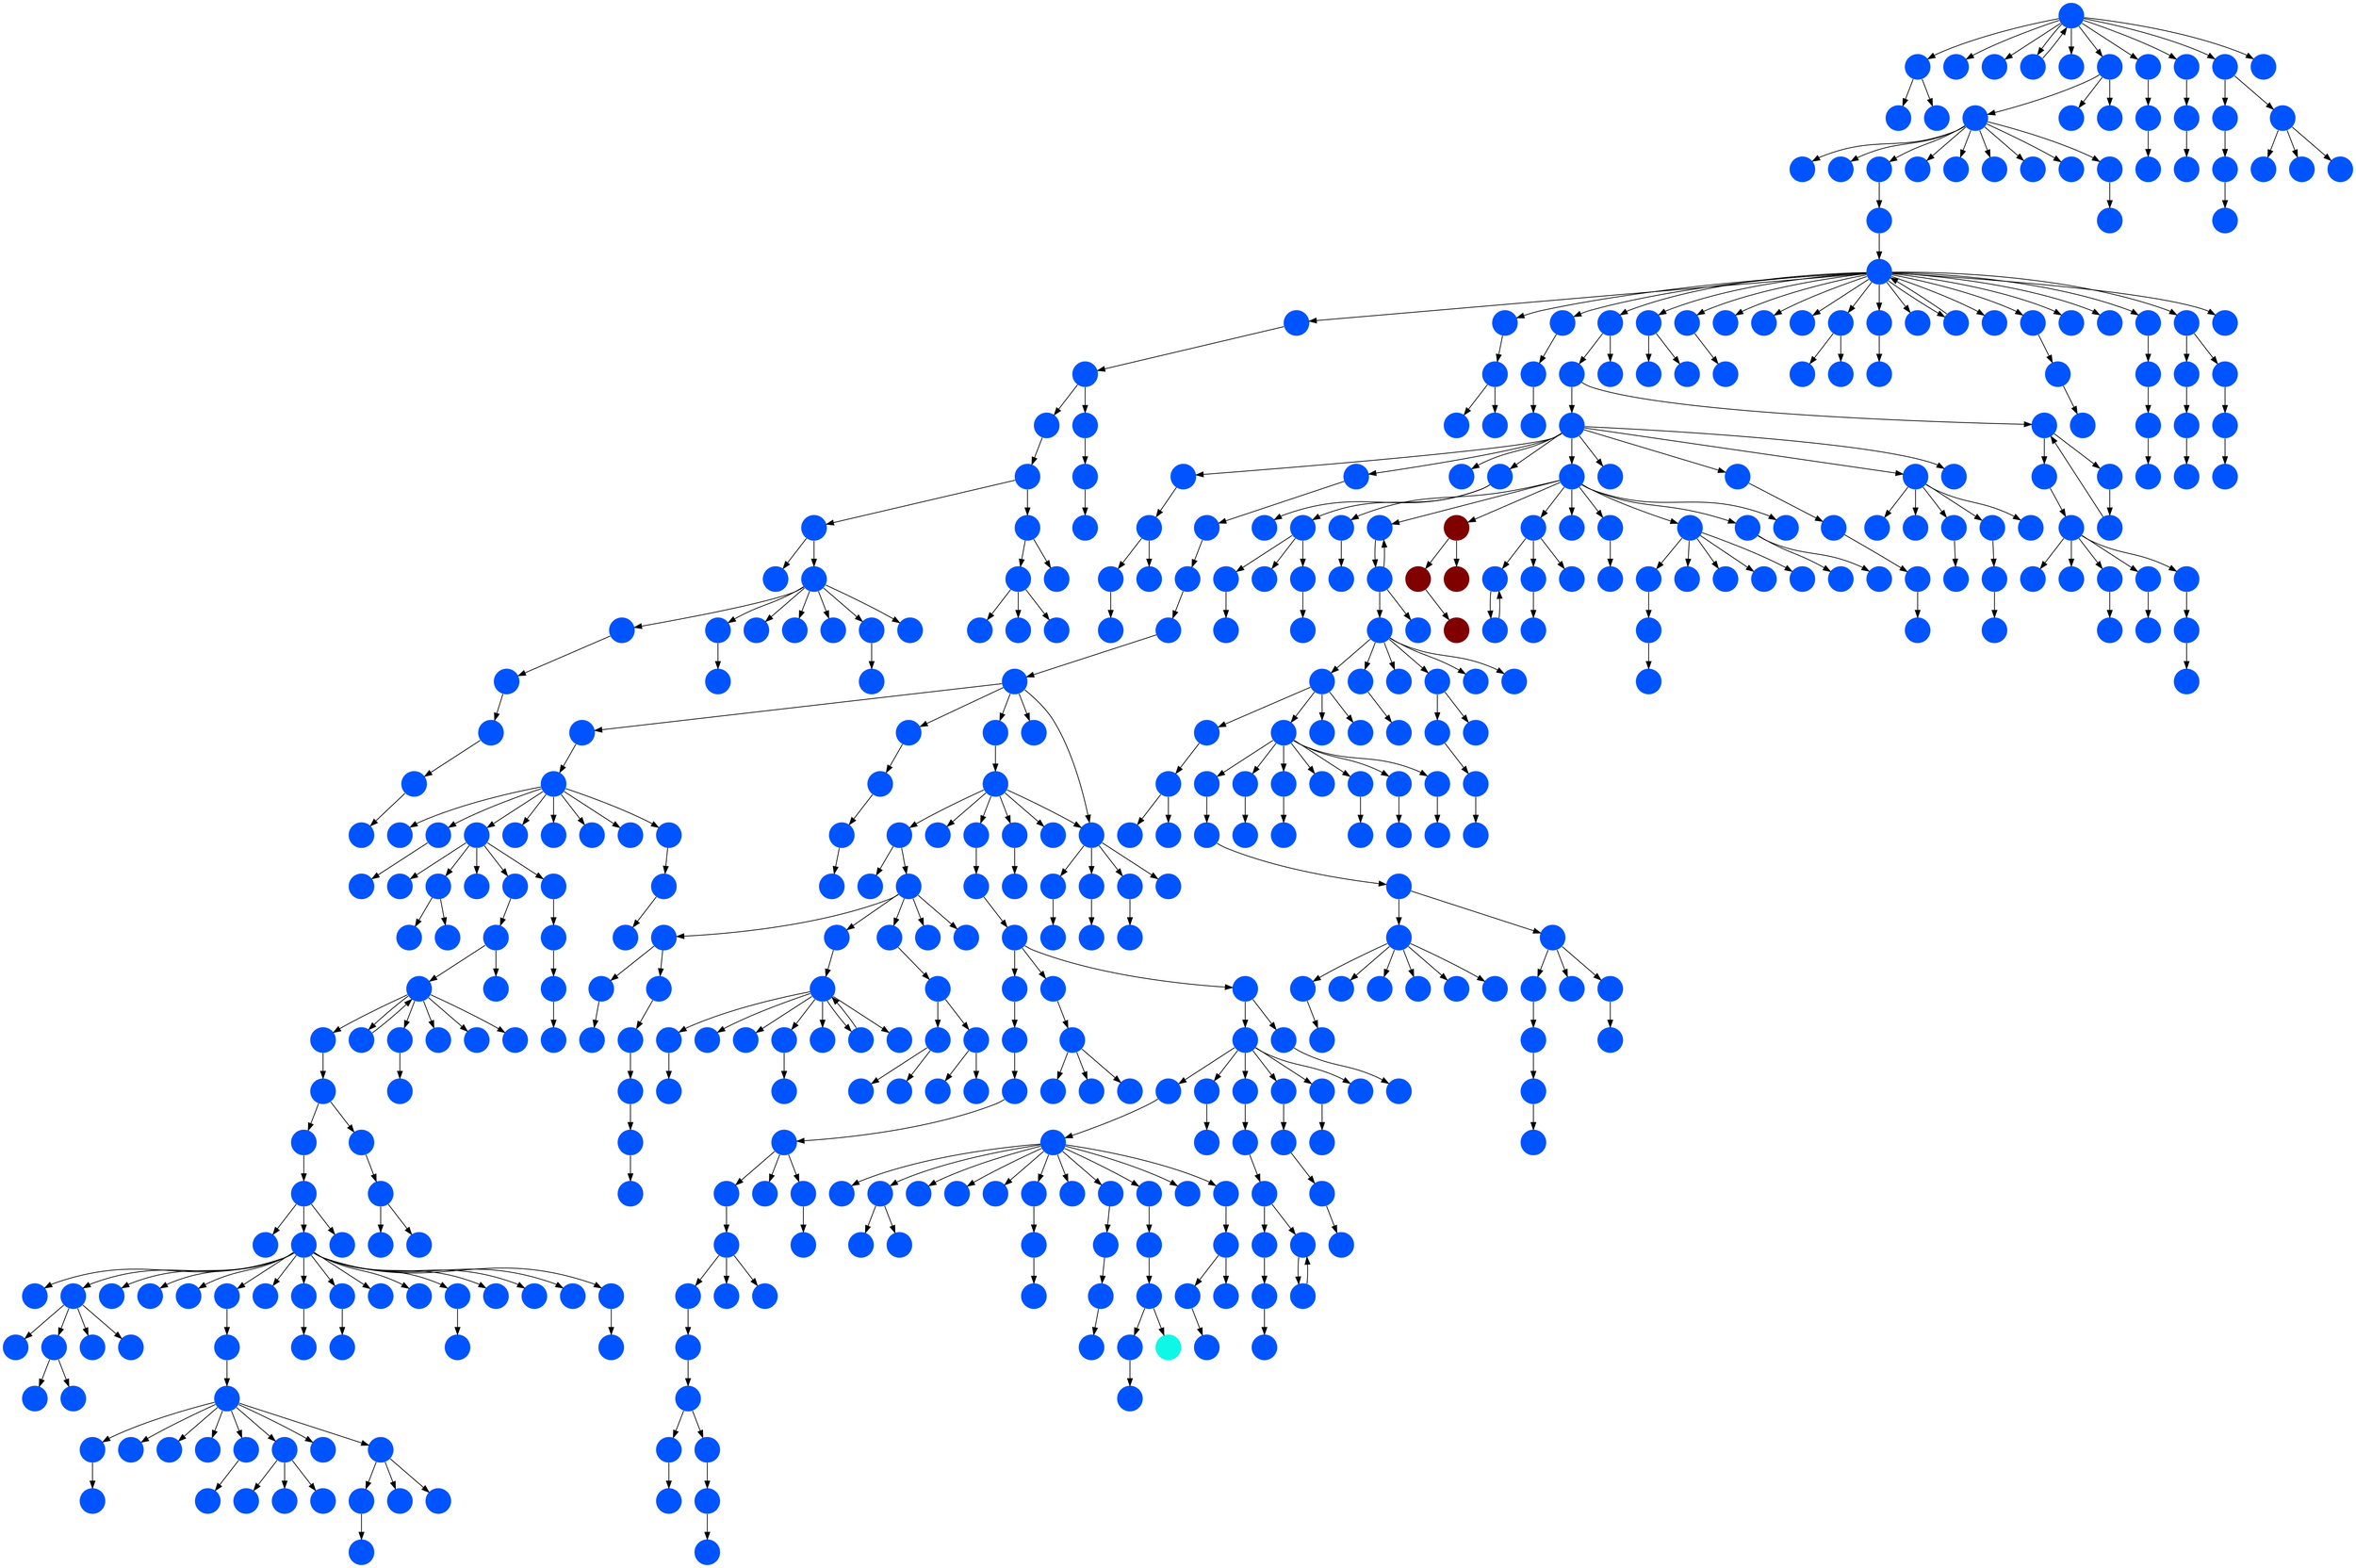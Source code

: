 digraph{
0 [tooltip = "F", penwidth = 0, style = filled, fillcolor = "#0054ff", shape = circle, label = ""]
1 [tooltip = "F", penwidth = 0, style = filled, fillcolor = "#0054ff", shape = circle, label = ""]
2 [tooltip = "F", penwidth = 0, style = filled, fillcolor = "#0054ff", shape = circle, label = ""]
3 [tooltip = "F", penwidth = 0, style = filled, fillcolor = "#0054ff", shape = circle, label = ""]
4 [tooltip = "F", penwidth = 0, style = filled, fillcolor = "#0054ff", shape = circle, label = ""]
5 [tooltip = "F", penwidth = 0, style = filled, fillcolor = "#0054ff", shape = circle, label = ""]
6 [tooltip = "F", penwidth = 0, style = filled, fillcolor = "#0054ff", shape = circle, label = ""]
7 [tooltip = "F", penwidth = 0, style = filled, fillcolor = "#0054ff", shape = circle, label = ""]
8 [tooltip = "F", penwidth = 0, style = filled, fillcolor = "#0054ff", shape = circle, label = ""]
9 [tooltip = "F", penwidth = 0, style = filled, fillcolor = "#0054ff", shape = circle, label = ""]
10 [tooltip = "F", penwidth = 0, style = filled, fillcolor = "#0054ff", shape = circle, label = ""]
11 [tooltip = "F", penwidth = 0, style = filled, fillcolor = "#0054ff", shape = circle, label = ""]
12 [tooltip = "F", penwidth = 0, style = filled, fillcolor = "#0054ff", shape = circle, label = ""]
13 [tooltip = "F", penwidth = 0, style = filled, fillcolor = "#0054ff", shape = circle, label = ""]
14 [tooltip = "F", penwidth = 0, style = filled, fillcolor = "#0054ff", shape = circle, label = ""]
15 [tooltip = "F", penwidth = 0, style = filled, fillcolor = "#0054ff", shape = circle, label = ""]
16 [tooltip = "F", penwidth = 0, style = filled, fillcolor = "#0054ff", shape = circle, label = ""]
17 [tooltip = "F", penwidth = 0, style = filled, fillcolor = "#0054ff", shape = circle, label = ""]
18 [tooltip = "F", penwidth = 0, style = filled, fillcolor = "#0054ff", shape = circle, label = ""]
19 [tooltip = "F", penwidth = 0, style = filled, fillcolor = "#0054ff", shape = circle, label = ""]
20 [tooltip = "F", penwidth = 0, style = filled, fillcolor = "#0054ff", shape = circle, label = ""]
21 [tooltip = "F", penwidth = 0, style = filled, fillcolor = "#0054ff", shape = circle, label = ""]
22 [tooltip = "F", penwidth = 0, style = filled, fillcolor = "#0054ff", shape = circle, label = ""]
23 [tooltip = "F", penwidth = 0, style = filled, fillcolor = "#0054ff", shape = circle, label = ""]
24 [tooltip = "F", penwidth = 0, style = filled, fillcolor = "#0054ff", shape = circle, label = ""]
25 [tooltip = "F", penwidth = 0, style = filled, fillcolor = "#0054ff", shape = circle, label = ""]
26 [tooltip = "F", penwidth = 0, style = filled, fillcolor = "#0054ff", shape = circle, label = ""]
27 [tooltip = "F", penwidth = 0, style = filled, fillcolor = "#0054ff", shape = circle, label = ""]
28 [tooltip = "F", penwidth = 0, style = filled, fillcolor = "#0054ff", shape = circle, label = ""]
29 [tooltip = "F", penwidth = 0, style = filled, fillcolor = "#0054ff", shape = circle, label = ""]
30 [tooltip = "F", penwidth = 0, style = filled, fillcolor = "#0054ff", shape = circle, label = ""]
31 [tooltip = "F", penwidth = 0, style = filled, fillcolor = "#0054ff", shape = circle, label = ""]
32 [tooltip = "F", penwidth = 0, style = filled, fillcolor = "#0054ff", shape = circle, label = ""]
33 [tooltip = "F", penwidth = 0, style = filled, fillcolor = "#0054ff", shape = circle, label = ""]
34 [tooltip = "F", penwidth = 0, style = filled, fillcolor = "#0054ff", shape = circle, label = ""]
35 [tooltip = "F", penwidth = 0, style = filled, fillcolor = "#0054ff", shape = circle, label = ""]
36 [tooltip = "F", penwidth = 0, style = filled, fillcolor = "#0054ff", shape = circle, label = ""]
37 [tooltip = "F", penwidth = 0, style = filled, fillcolor = "#0054ff", shape = circle, label = ""]
38 [tooltip = "F", penwidth = 0, style = filled, fillcolor = "#0054ff", shape = circle, label = ""]
39 [tooltip = "F", penwidth = 0, style = filled, fillcolor = "#0054ff", shape = circle, label = ""]
40 [tooltip = "F", penwidth = 0, style = filled, fillcolor = "#0054ff", shape = circle, label = ""]
41 [tooltip = "F", penwidth = 0, style = filled, fillcolor = "#0054ff", shape = circle, label = ""]
42 [tooltip = "F", penwidth = 0, style = filled, fillcolor = "#0054ff", shape = circle, label = ""]
43 [tooltip = "F", penwidth = 0, style = filled, fillcolor = "#0054ff", shape = circle, label = ""]
44 [tooltip = "F", penwidth = 0, style = filled, fillcolor = "#0054ff", shape = circle, label = ""]
45 [tooltip = "I", penwidth = 0, style = filled, fillcolor = "#0ff8e7", shape = circle, label = ""]
46 [tooltip = "F", penwidth = 0, style = filled, fillcolor = "#0054ff", shape = circle, label = ""]
47 [tooltip = "F", penwidth = 0, style = filled, fillcolor = "#0054ff", shape = circle, label = ""]
48 [tooltip = "F", penwidth = 0, style = filled, fillcolor = "#0054ff", shape = circle, label = ""]
49 [tooltip = "F", penwidth = 0, style = filled, fillcolor = "#0054ff", shape = circle, label = ""]
50 [tooltip = "F", penwidth = 0, style = filled, fillcolor = "#0054ff", shape = circle, label = ""]
51 [tooltip = "F", penwidth = 0, style = filled, fillcolor = "#0054ff", shape = circle, label = ""]
52 [tooltip = "F", penwidth = 0, style = filled, fillcolor = "#0054ff", shape = circle, label = ""]
53 [tooltip = "F", penwidth = 0, style = filled, fillcolor = "#0054ff", shape = circle, label = ""]
54 [tooltip = "F", penwidth = 0, style = filled, fillcolor = "#0054ff", shape = circle, label = ""]
55 [tooltip = "F", penwidth = 0, style = filled, fillcolor = "#0054ff", shape = circle, label = ""]
56 [tooltip = "F", penwidth = 0, style = filled, fillcolor = "#0054ff", shape = circle, label = ""]
57 [tooltip = "F", penwidth = 0, style = filled, fillcolor = "#0054ff", shape = circle, label = ""]
58 [tooltip = "F", penwidth = 0, style = filled, fillcolor = "#0054ff", shape = circle, label = ""]
59 [tooltip = "F", penwidth = 0, style = filled, fillcolor = "#0054ff", shape = circle, label = ""]
60 [tooltip = "F", penwidth = 0, style = filled, fillcolor = "#0054ff", shape = circle, label = ""]
61 [tooltip = "F", penwidth = 0, style = filled, fillcolor = "#0054ff", shape = circle, label = ""]
62 [tooltip = "F", penwidth = 0, style = filled, fillcolor = "#0054ff", shape = circle, label = ""]
63 [tooltip = "F", penwidth = 0, style = filled, fillcolor = "#0054ff", shape = circle, label = ""]
64 [tooltip = "F", penwidth = 0, style = filled, fillcolor = "#0054ff", shape = circle, label = ""]
65 [tooltip = "F", penwidth = 0, style = filled, fillcolor = "#0054ff", shape = circle, label = ""]
66 [tooltip = "F", penwidth = 0, style = filled, fillcolor = "#0054ff", shape = circle, label = ""]
67 [tooltip = "F", penwidth = 0, style = filled, fillcolor = "#0054ff", shape = circle, label = ""]
68 [tooltip = "F", penwidth = 0, style = filled, fillcolor = "#0054ff", shape = circle, label = ""]
69 [tooltip = "F", penwidth = 0, style = filled, fillcolor = "#0054ff", shape = circle, label = ""]
70 [tooltip = "F", penwidth = 0, style = filled, fillcolor = "#0054ff", shape = circle, label = ""]
71 [tooltip = "F", penwidth = 0, style = filled, fillcolor = "#0054ff", shape = circle, label = ""]
72 [tooltip = "F", penwidth = 0, style = filled, fillcolor = "#0054ff", shape = circle, label = ""]
73 [tooltip = "F", penwidth = 0, style = filled, fillcolor = "#0054ff", shape = circle, label = ""]
74 [tooltip = "F", penwidth = 0, style = filled, fillcolor = "#0054ff", shape = circle, label = ""]
75 [tooltip = "F", penwidth = 0, style = filled, fillcolor = "#0054ff", shape = circle, label = ""]
76 [tooltip = "F", penwidth = 0, style = filled, fillcolor = "#0054ff", shape = circle, label = ""]
77 [tooltip = "F", penwidth = 0, style = filled, fillcolor = "#0054ff", shape = circle, label = ""]
78 [tooltip = "F", penwidth = 0, style = filled, fillcolor = "#0054ff", shape = circle, label = ""]
79 [tooltip = "F", penwidth = 0, style = filled, fillcolor = "#0054ff", shape = circle, label = ""]
80 [tooltip = "F", penwidth = 0, style = filled, fillcolor = "#0054ff", shape = circle, label = ""]
81 [tooltip = "F", penwidth = 0, style = filled, fillcolor = "#0054ff", shape = circle, label = ""]
82 [tooltip = "F", penwidth = 0, style = filled, fillcolor = "#0054ff", shape = circle, label = ""]
83 [tooltip = "F", penwidth = 0, style = filled, fillcolor = "#0054ff", shape = circle, label = ""]
84 [tooltip = "F", penwidth = 0, style = filled, fillcolor = "#0054ff", shape = circle, label = ""]
85 [tooltip = "F", penwidth = 0, style = filled, fillcolor = "#0054ff", shape = circle, label = ""]
86 [tooltip = "F", penwidth = 0, style = filled, fillcolor = "#0054ff", shape = circle, label = ""]
87 [tooltip = "F", penwidth = 0, style = filled, fillcolor = "#0054ff", shape = circle, label = ""]
88 [tooltip = "F", penwidth = 0, style = filled, fillcolor = "#0054ff", shape = circle, label = ""]
89 [tooltip = "F", penwidth = 0, style = filled, fillcolor = "#0054ff", shape = circle, label = ""]
90 [tooltip = "F", penwidth = 0, style = filled, fillcolor = "#0054ff", shape = circle, label = ""]
91 [tooltip = "F", penwidth = 0, style = filled, fillcolor = "#0054ff", shape = circle, label = ""]
92 [tooltip = "F", penwidth = 0, style = filled, fillcolor = "#0054ff", shape = circle, label = ""]
93 [tooltip = "F", penwidth = 0, style = filled, fillcolor = "#0054ff", shape = circle, label = ""]
94 [tooltip = "F", penwidth = 0, style = filled, fillcolor = "#0054ff", shape = circle, label = ""]
95 [tooltip = "F", penwidth = 0, style = filled, fillcolor = "#0054ff", shape = circle, label = ""]
96 [tooltip = "F", penwidth = 0, style = filled, fillcolor = "#0054ff", shape = circle, label = ""]
97 [tooltip = "F", penwidth = 0, style = filled, fillcolor = "#0054ff", shape = circle, label = ""]
98 [tooltip = "F", penwidth = 0, style = filled, fillcolor = "#0054ff", shape = circle, label = ""]
99 [tooltip = "F", penwidth = 0, style = filled, fillcolor = "#0054ff", shape = circle, label = ""]
100 [tooltip = "F", penwidth = 0, style = filled, fillcolor = "#0054ff", shape = circle, label = ""]
101 [tooltip = "F", penwidth = 0, style = filled, fillcolor = "#0054ff", shape = circle, label = ""]
102 [tooltip = "F", penwidth = 0, style = filled, fillcolor = "#0054ff", shape = circle, label = ""]
103 [tooltip = "F", penwidth = 0, style = filled, fillcolor = "#0054ff", shape = circle, label = ""]
104 [tooltip = "F", penwidth = 0, style = filled, fillcolor = "#0054ff", shape = circle, label = ""]
105 [tooltip = "F", penwidth = 0, style = filled, fillcolor = "#0054ff", shape = circle, label = ""]
106 [tooltip = "F", penwidth = 0, style = filled, fillcolor = "#0054ff", shape = circle, label = ""]
107 [tooltip = "F", penwidth = 0, style = filled, fillcolor = "#0054ff", shape = circle, label = ""]
108 [tooltip = "F", penwidth = 0, style = filled, fillcolor = "#0054ff", shape = circle, label = ""]
109 [tooltip = "F", penwidth = 0, style = filled, fillcolor = "#0054ff", shape = circle, label = ""]
110 [tooltip = "F", penwidth = 0, style = filled, fillcolor = "#0054ff", shape = circle, label = ""]
111 [tooltip = "F", penwidth = 0, style = filled, fillcolor = "#0054ff", shape = circle, label = ""]
112 [tooltip = "F", penwidth = 0, style = filled, fillcolor = "#0054ff", shape = circle, label = ""]
113 [tooltip = "F", penwidth = 0, style = filled, fillcolor = "#0054ff", shape = circle, label = ""]
114 [tooltip = "F", penwidth = 0, style = filled, fillcolor = "#0054ff", shape = circle, label = ""]
115 [tooltip = "F", penwidth = 0, style = filled, fillcolor = "#0054ff", shape = circle, label = ""]
116 [tooltip = "F", penwidth = 0, style = filled, fillcolor = "#0054ff", shape = circle, label = ""]
117 [tooltip = "F", penwidth = 0, style = filled, fillcolor = "#0054ff", shape = circle, label = ""]
118 [tooltip = "F", penwidth = 0, style = filled, fillcolor = "#0054ff", shape = circle, label = ""]
119 [tooltip = "F", penwidth = 0, style = filled, fillcolor = "#0054ff", shape = circle, label = ""]
120 [tooltip = "F", penwidth = 0, style = filled, fillcolor = "#0054ff", shape = circle, label = ""]
121 [tooltip = "F", penwidth = 0, style = filled, fillcolor = "#0054ff", shape = circle, label = ""]
122 [tooltip = "F", penwidth = 0, style = filled, fillcolor = "#0054ff", shape = circle, label = ""]
123 [tooltip = "F", penwidth = 0, style = filled, fillcolor = "#0054ff", shape = circle, label = ""]
124 [tooltip = "F", penwidth = 0, style = filled, fillcolor = "#0054ff", shape = circle, label = ""]
125 [tooltip = "F", penwidth = 0, style = filled, fillcolor = "#0054ff", shape = circle, label = ""]
126 [tooltip = "F", penwidth = 0, style = filled, fillcolor = "#0054ff", shape = circle, label = ""]
127 [tooltip = "F", penwidth = 0, style = filled, fillcolor = "#0054ff", shape = circle, label = ""]
128 [tooltip = "F", penwidth = 0, style = filled, fillcolor = "#0054ff", shape = circle, label = ""]
129 [tooltip = "F", penwidth = 0, style = filled, fillcolor = "#0054ff", shape = circle, label = ""]
130 [tooltip = "F", penwidth = 0, style = filled, fillcolor = "#0054ff", shape = circle, label = ""]
131 [tooltip = "F", penwidth = 0, style = filled, fillcolor = "#0054ff", shape = circle, label = ""]
132 [tooltip = "F", penwidth = 0, style = filled, fillcolor = "#0054ff", shape = circle, label = ""]
133 [tooltip = "F", penwidth = 0, style = filled, fillcolor = "#0054ff", shape = circle, label = ""]
134 [tooltip = "F", penwidth = 0, style = filled, fillcolor = "#0054ff", shape = circle, label = ""]
135 [tooltip = "F", penwidth = 0, style = filled, fillcolor = "#0054ff", shape = circle, label = ""]
136 [tooltip = "F", penwidth = 0, style = filled, fillcolor = "#0054ff", shape = circle, label = ""]
137 [tooltip = "F", penwidth = 0, style = filled, fillcolor = "#0054ff", shape = circle, label = ""]
138 [tooltip = "F", penwidth = 0, style = filled, fillcolor = "#0054ff", shape = circle, label = ""]
139 [tooltip = "F", penwidth = 0, style = filled, fillcolor = "#0054ff", shape = circle, label = ""]
140 [tooltip = "F", penwidth = 0, style = filled, fillcolor = "#0054ff", shape = circle, label = ""]
141 [tooltip = "F", penwidth = 0, style = filled, fillcolor = "#0054ff", shape = circle, label = ""]
142 [tooltip = "F", penwidth = 0, style = filled, fillcolor = "#0054ff", shape = circle, label = ""]
143 [tooltip = "F", penwidth = 0, style = filled, fillcolor = "#0054ff", shape = circle, label = ""]
144 [tooltip = "F", penwidth = 0, style = filled, fillcolor = "#0054ff", shape = circle, label = ""]
145 [tooltip = "F", penwidth = 0, style = filled, fillcolor = "#0054ff", shape = circle, label = ""]
146 [tooltip = "F", penwidth = 0, style = filled, fillcolor = "#0054ff", shape = circle, label = ""]
147 [tooltip = "F", penwidth = 0, style = filled, fillcolor = "#0054ff", shape = circle, label = ""]
148 [tooltip = "F", penwidth = 0, style = filled, fillcolor = "#0054ff", shape = circle, label = ""]
149 [tooltip = "F", penwidth = 0, style = filled, fillcolor = "#0054ff", shape = circle, label = ""]
150 [tooltip = "F", penwidth = 0, style = filled, fillcolor = "#0054ff", shape = circle, label = ""]
151 [tooltip = "F", penwidth = 0, style = filled, fillcolor = "#0054ff", shape = circle, label = ""]
152 [tooltip = "F", penwidth = 0, style = filled, fillcolor = "#0054ff", shape = circle, label = ""]
153 [tooltip = "F", penwidth = 0, style = filled, fillcolor = "#0054ff", shape = circle, label = ""]
154 [tooltip = "F", penwidth = 0, style = filled, fillcolor = "#0054ff", shape = circle, label = ""]
155 [tooltip = "F", penwidth = 0, style = filled, fillcolor = "#0054ff", shape = circle, label = ""]
156 [tooltip = "F", penwidth = 0, style = filled, fillcolor = "#0054ff", shape = circle, label = ""]
157 [tooltip = "F", penwidth = 0, style = filled, fillcolor = "#0054ff", shape = circle, label = ""]
158 [tooltip = "F", penwidth = 0, style = filled, fillcolor = "#0054ff", shape = circle, label = ""]
159 [tooltip = "F", penwidth = 0, style = filled, fillcolor = "#0054ff", shape = circle, label = ""]
160 [tooltip = "F", penwidth = 0, style = filled, fillcolor = "#0054ff", shape = circle, label = ""]
161 [tooltip = "F", penwidth = 0, style = filled, fillcolor = "#0054ff", shape = circle, label = ""]
162 [tooltip = "F", penwidth = 0, style = filled, fillcolor = "#0054ff", shape = circle, label = ""]
163 [tooltip = "F", penwidth = 0, style = filled, fillcolor = "#0054ff", shape = circle, label = ""]
164 [tooltip = "F", penwidth = 0, style = filled, fillcolor = "#0054ff", shape = circle, label = ""]
165 [tooltip = "F", penwidth = 0, style = filled, fillcolor = "#0054ff", shape = circle, label = ""]
166 [tooltip = "F", penwidth = 0, style = filled, fillcolor = "#0054ff", shape = circle, label = ""]
167 [tooltip = "F", penwidth = 0, style = filled, fillcolor = "#0054ff", shape = circle, label = ""]
168 [tooltip = "F", penwidth = 0, style = filled, fillcolor = "#0054ff", shape = circle, label = ""]
169 [tooltip = "F", penwidth = 0, style = filled, fillcolor = "#0054ff", shape = circle, label = ""]
170 [tooltip = "F", penwidth = 0, style = filled, fillcolor = "#0054ff", shape = circle, label = ""]
171 [tooltip = "F", penwidth = 0, style = filled, fillcolor = "#0054ff", shape = circle, label = ""]
172 [tooltip = "F", penwidth = 0, style = filled, fillcolor = "#0054ff", shape = circle, label = ""]
173 [tooltip = "F", penwidth = 0, style = filled, fillcolor = "#0054ff", shape = circle, label = ""]
174 [tooltip = "F", penwidth = 0, style = filled, fillcolor = "#0054ff", shape = circle, label = ""]
175 [tooltip = "F", penwidth = 0, style = filled, fillcolor = "#0054ff", shape = circle, label = ""]
176 [tooltip = "F", penwidth = 0, style = filled, fillcolor = "#0054ff", shape = circle, label = ""]
177 [tooltip = "F", penwidth = 0, style = filled, fillcolor = "#0054ff", shape = circle, label = ""]
178 [tooltip = "F", penwidth = 0, style = filled, fillcolor = "#0054ff", shape = circle, label = ""]
179 [tooltip = "F", penwidth = 0, style = filled, fillcolor = "#0054ff", shape = circle, label = ""]
180 [tooltip = "F", penwidth = 0, style = filled, fillcolor = "#0054ff", shape = circle, label = ""]
181 [tooltip = "F", penwidth = 0, style = filled, fillcolor = "#0054ff", shape = circle, label = ""]
182 [tooltip = "F", penwidth = 0, style = filled, fillcolor = "#0054ff", shape = circle, label = ""]
183 [tooltip = "F", penwidth = 0, style = filled, fillcolor = "#0054ff", shape = circle, label = ""]
184 [tooltip = "F", penwidth = 0, style = filled, fillcolor = "#0054ff", shape = circle, label = ""]
185 [tooltip = "F", penwidth = 0, style = filled, fillcolor = "#0054ff", shape = circle, label = ""]
186 [tooltip = "F", penwidth = 0, style = filled, fillcolor = "#0054ff", shape = circle, label = ""]
187 [tooltip = "F", penwidth = 0, style = filled, fillcolor = "#0054ff", shape = circle, label = ""]
188 [tooltip = "F", penwidth = 0, style = filled, fillcolor = "#0054ff", shape = circle, label = ""]
189 [tooltip = "F", penwidth = 0, style = filled, fillcolor = "#0054ff", shape = circle, label = ""]
190 [tooltip = "F", penwidth = 0, style = filled, fillcolor = "#0054ff", shape = circle, label = ""]
191 [tooltip = "F", penwidth = 0, style = filled, fillcolor = "#0054ff", shape = circle, label = ""]
192 [tooltip = "F", penwidth = 0, style = filled, fillcolor = "#0054ff", shape = circle, label = ""]
193 [tooltip = "F", penwidth = 0, style = filled, fillcolor = "#0054ff", shape = circle, label = ""]
194 [tooltip = "F", penwidth = 0, style = filled, fillcolor = "#0054ff", shape = circle, label = ""]
195 [tooltip = "F", penwidth = 0, style = filled, fillcolor = "#0054ff", shape = circle, label = ""]
196 [tooltip = "F", penwidth = 0, style = filled, fillcolor = "#0054ff", shape = circle, label = ""]
197 [tooltip = "F", penwidth = 0, style = filled, fillcolor = "#0054ff", shape = circle, label = ""]
198 [tooltip = "F", penwidth = 0, style = filled, fillcolor = "#0054ff", shape = circle, label = ""]
199 [tooltip = "F", penwidth = 0, style = filled, fillcolor = "#0054ff", shape = circle, label = ""]
200 [tooltip = "F", penwidth = 0, style = filled, fillcolor = "#0054ff", shape = circle, label = ""]
201 [tooltip = "F", penwidth = 0, style = filled, fillcolor = "#0054ff", shape = circle, label = ""]
202 [tooltip = "F", penwidth = 0, style = filled, fillcolor = "#0054ff", shape = circle, label = ""]
203 [tooltip = "F", penwidth = 0, style = filled, fillcolor = "#0054ff", shape = circle, label = ""]
204 [tooltip = "F", penwidth = 0, style = filled, fillcolor = "#0054ff", shape = circle, label = ""]
205 [tooltip = "F", penwidth = 0, style = filled, fillcolor = "#0054ff", shape = circle, label = ""]
206 [tooltip = "F", penwidth = 0, style = filled, fillcolor = "#0054ff", shape = circle, label = ""]
207 [tooltip = "F", penwidth = 0, style = filled, fillcolor = "#0054ff", shape = circle, label = ""]
208 [tooltip = "F", penwidth = 0, style = filled, fillcolor = "#0054ff", shape = circle, label = ""]
209 [tooltip = "F", penwidth = 0, style = filled, fillcolor = "#0054ff", shape = circle, label = ""]
210 [tooltip = "F", penwidth = 0, style = filled, fillcolor = "#0054ff", shape = circle, label = ""]
211 [tooltip = "F", penwidth = 0, style = filled, fillcolor = "#0054ff", shape = circle, label = ""]
212 [tooltip = "F", penwidth = 0, style = filled, fillcolor = "#0054ff", shape = circle, label = ""]
213 [tooltip = "F", penwidth = 0, style = filled, fillcolor = "#0054ff", shape = circle, label = ""]
214 [tooltip = "F", penwidth = 0, style = filled, fillcolor = "#0054ff", shape = circle, label = ""]
215 [tooltip = "F", penwidth = 0, style = filled, fillcolor = "#0054ff", shape = circle, label = ""]
216 [tooltip = "F", penwidth = 0, style = filled, fillcolor = "#0054ff", shape = circle, label = ""]
217 [tooltip = "F", penwidth = 0, style = filled, fillcolor = "#0054ff", shape = circle, label = ""]
218 [tooltip = "Y", penwidth = 0, style = filled, fillcolor = "#800000", shape = circle, label = ""]
219 [tooltip = "Y", penwidth = 0, style = filled, fillcolor = "#800000", shape = circle, label = ""]
220 [tooltip = "Y", penwidth = 0, style = filled, fillcolor = "#800000", shape = circle, label = ""]
221 [tooltip = "Y", penwidth = 0, style = filled, fillcolor = "#800000", shape = circle, label = ""]
222 [tooltip = "F", penwidth = 0, style = filled, fillcolor = "#0054ff", shape = circle, label = ""]
223 [tooltip = "F", penwidth = 0, style = filled, fillcolor = "#0054ff", shape = circle, label = ""]
224 [tooltip = "F", penwidth = 0, style = filled, fillcolor = "#0054ff", shape = circle, label = ""]
225 [tooltip = "F", penwidth = 0, style = filled, fillcolor = "#0054ff", shape = circle, label = ""]
226 [tooltip = "F", penwidth = 0, style = filled, fillcolor = "#0054ff", shape = circle, label = ""]
227 [tooltip = "F", penwidth = 0, style = filled, fillcolor = "#0054ff", shape = circle, label = ""]
228 [tooltip = "F", penwidth = 0, style = filled, fillcolor = "#0054ff", shape = circle, label = ""]
229 [tooltip = "F", penwidth = 0, style = filled, fillcolor = "#0054ff", shape = circle, label = ""]
230 [tooltip = "F", penwidth = 0, style = filled, fillcolor = "#0054ff", shape = circle, label = ""]
231 [tooltip = "F", penwidth = 0, style = filled, fillcolor = "#0054ff", shape = circle, label = ""]
232 [tooltip = "F", penwidth = 0, style = filled, fillcolor = "#0054ff", shape = circle, label = ""]
233 [tooltip = "F", penwidth = 0, style = filled, fillcolor = "#0054ff", shape = circle, label = ""]
234 [tooltip = "F", penwidth = 0, style = filled, fillcolor = "#0054ff", shape = circle, label = ""]
235 [tooltip = "F", penwidth = 0, style = filled, fillcolor = "#0054ff", shape = circle, label = ""]
236 [tooltip = "F", penwidth = 0, style = filled, fillcolor = "#0054ff", shape = circle, label = ""]
237 [tooltip = "F", penwidth = 0, style = filled, fillcolor = "#0054ff", shape = circle, label = ""]
238 [tooltip = "F", penwidth = 0, style = filled, fillcolor = "#0054ff", shape = circle, label = ""]
239 [tooltip = "F", penwidth = 0, style = filled, fillcolor = "#0054ff", shape = circle, label = ""]
240 [tooltip = "F", penwidth = 0, style = filled, fillcolor = "#0054ff", shape = circle, label = ""]
241 [tooltip = "F", penwidth = 0, style = filled, fillcolor = "#0054ff", shape = circle, label = ""]
242 [tooltip = "F", penwidth = 0, style = filled, fillcolor = "#0054ff", shape = circle, label = ""]
243 [tooltip = "F", penwidth = 0, style = filled, fillcolor = "#0054ff", shape = circle, label = ""]
244 [tooltip = "F", penwidth = 0, style = filled, fillcolor = "#0054ff", shape = circle, label = ""]
245 [tooltip = "F", penwidth = 0, style = filled, fillcolor = "#0054ff", shape = circle, label = ""]
246 [tooltip = "F", penwidth = 0, style = filled, fillcolor = "#0054ff", shape = circle, label = ""]
247 [tooltip = "F", penwidth = 0, style = filled, fillcolor = "#0054ff", shape = circle, label = ""]
248 [tooltip = "F", penwidth = 0, style = filled, fillcolor = "#0054ff", shape = circle, label = ""]
249 [tooltip = "F", penwidth = 0, style = filled, fillcolor = "#0054ff", shape = circle, label = ""]
250 [tooltip = "F", penwidth = 0, style = filled, fillcolor = "#0054ff", shape = circle, label = ""]
251 [tooltip = "F", penwidth = 0, style = filled, fillcolor = "#0054ff", shape = circle, label = ""]
252 [tooltip = "F", penwidth = 0, style = filled, fillcolor = "#0054ff", shape = circle, label = ""]
253 [tooltip = "F", penwidth = 0, style = filled, fillcolor = "#0054ff", shape = circle, label = ""]
254 [tooltip = "F", penwidth = 0, style = filled, fillcolor = "#0054ff", shape = circle, label = ""]
255 [tooltip = "F", penwidth = 0, style = filled, fillcolor = "#0054ff", shape = circle, label = ""]
256 [tooltip = "F", penwidth = 0, style = filled, fillcolor = "#0054ff", shape = circle, label = ""]
257 [tooltip = "F", penwidth = 0, style = filled, fillcolor = "#0054ff", shape = circle, label = ""]
258 [tooltip = "F", penwidth = 0, style = filled, fillcolor = "#0054ff", shape = circle, label = ""]
259 [tooltip = "F", penwidth = 0, style = filled, fillcolor = "#0054ff", shape = circle, label = ""]
260 [tooltip = "F", penwidth = 0, style = filled, fillcolor = "#0054ff", shape = circle, label = ""]
261 [tooltip = "F", penwidth = 0, style = filled, fillcolor = "#0054ff", shape = circle, label = ""]
262 [tooltip = "F", penwidth = 0, style = filled, fillcolor = "#0054ff", shape = circle, label = ""]
263 [tooltip = "F", penwidth = 0, style = filled, fillcolor = "#0054ff", shape = circle, label = ""]
264 [tooltip = "F", penwidth = 0, style = filled, fillcolor = "#0054ff", shape = circle, label = ""]
265 [tooltip = "F", penwidth = 0, style = filled, fillcolor = "#0054ff", shape = circle, label = ""]
266 [tooltip = "F", penwidth = 0, style = filled, fillcolor = "#0054ff", shape = circle, label = ""]
267 [tooltip = "F", penwidth = 0, style = filled, fillcolor = "#0054ff", shape = circle, label = ""]
268 [tooltip = "F", penwidth = 0, style = filled, fillcolor = "#0054ff", shape = circle, label = ""]
269 [tooltip = "F", penwidth = 0, style = filled, fillcolor = "#0054ff", shape = circle, label = ""]
270 [tooltip = "F", penwidth = 0, style = filled, fillcolor = "#0054ff", shape = circle, label = ""]
271 [tooltip = "F", penwidth = 0, style = filled, fillcolor = "#0054ff", shape = circle, label = ""]
272 [tooltip = "F", penwidth = 0, style = filled, fillcolor = "#0054ff", shape = circle, label = ""]
273 [tooltip = "F", penwidth = 0, style = filled, fillcolor = "#0054ff", shape = circle, label = ""]
274 [tooltip = "F", penwidth = 0, style = filled, fillcolor = "#0054ff", shape = circle, label = ""]
275 [tooltip = "F", penwidth = 0, style = filled, fillcolor = "#0054ff", shape = circle, label = ""]
276 [tooltip = "F", penwidth = 0, style = filled, fillcolor = "#0054ff", shape = circle, label = ""]
277 [tooltip = "F", penwidth = 0, style = filled, fillcolor = "#0054ff", shape = circle, label = ""]
278 [tooltip = "F", penwidth = 0, style = filled, fillcolor = "#0054ff", shape = circle, label = ""]
279 [tooltip = "F", penwidth = 0, style = filled, fillcolor = "#0054ff", shape = circle, label = ""]
280 [tooltip = "F", penwidth = 0, style = filled, fillcolor = "#0054ff", shape = circle, label = ""]
281 [tooltip = "F", penwidth = 0, style = filled, fillcolor = "#0054ff", shape = circle, label = ""]
282 [tooltip = "F", penwidth = 0, style = filled, fillcolor = "#0054ff", shape = circle, label = ""]
283 [tooltip = "F", penwidth = 0, style = filled, fillcolor = "#0054ff", shape = circle, label = ""]
284 [tooltip = "F", penwidth = 0, style = filled, fillcolor = "#0054ff", shape = circle, label = ""]
285 [tooltip = "F", penwidth = 0, style = filled, fillcolor = "#0054ff", shape = circle, label = ""]
286 [tooltip = "F", penwidth = 0, style = filled, fillcolor = "#0054ff", shape = circle, label = ""]
287 [tooltip = "F", penwidth = 0, style = filled, fillcolor = "#0054ff", shape = circle, label = ""]
288 [tooltip = "F", penwidth = 0, style = filled, fillcolor = "#0054ff", shape = circle, label = ""]
289 [tooltip = "F", penwidth = 0, style = filled, fillcolor = "#0054ff", shape = circle, label = ""]
290 [tooltip = "F", penwidth = 0, style = filled, fillcolor = "#0054ff", shape = circle, label = ""]
291 [tooltip = "F", penwidth = 0, style = filled, fillcolor = "#0054ff", shape = circle, label = ""]
292 [tooltip = "F", penwidth = 0, style = filled, fillcolor = "#0054ff", shape = circle, label = ""]
293 [tooltip = "F", penwidth = 0, style = filled, fillcolor = "#0054ff", shape = circle, label = ""]
294 [tooltip = "F", penwidth = 0, style = filled, fillcolor = "#0054ff", shape = circle, label = ""]
295 [tooltip = "F", penwidth = 0, style = filled, fillcolor = "#0054ff", shape = circle, label = ""]
296 [tooltip = "F", penwidth = 0, style = filled, fillcolor = "#0054ff", shape = circle, label = ""]
297 [tooltip = "F", penwidth = 0, style = filled, fillcolor = "#0054ff", shape = circle, label = ""]
298 [tooltip = "F", penwidth = 0, style = filled, fillcolor = "#0054ff", shape = circle, label = ""]
299 [tooltip = "F", penwidth = 0, style = filled, fillcolor = "#0054ff", shape = circle, label = ""]
300 [tooltip = "F", penwidth = 0, style = filled, fillcolor = "#0054ff", shape = circle, label = ""]
301 [tooltip = "F", penwidth = 0, style = filled, fillcolor = "#0054ff", shape = circle, label = ""]
302 [tooltip = "F", penwidth = 0, style = filled, fillcolor = "#0054ff", shape = circle, label = ""]
303 [tooltip = "F", penwidth = 0, style = filled, fillcolor = "#0054ff", shape = circle, label = ""]
304 [tooltip = "F", penwidth = 0, style = filled, fillcolor = "#0054ff", shape = circle, label = ""]
305 [tooltip = "F", penwidth = 0, style = filled, fillcolor = "#0054ff", shape = circle, label = ""]
306 [tooltip = "F", penwidth = 0, style = filled, fillcolor = "#0054ff", shape = circle, label = ""]
307 [tooltip = "F", penwidth = 0, style = filled, fillcolor = "#0054ff", shape = circle, label = ""]
308 [tooltip = "F", penwidth = 0, style = filled, fillcolor = "#0054ff", shape = circle, label = ""]
309 [tooltip = "F", penwidth = 0, style = filled, fillcolor = "#0054ff", shape = circle, label = ""]
310 [tooltip = "F", penwidth = 0, style = filled, fillcolor = "#0054ff", shape = circle, label = ""]
311 [tooltip = "F", penwidth = 0, style = filled, fillcolor = "#0054ff", shape = circle, label = ""]
312 [tooltip = "F", penwidth = 0, style = filled, fillcolor = "#0054ff", shape = circle, label = ""]
313 [tooltip = "F", penwidth = 0, style = filled, fillcolor = "#0054ff", shape = circle, label = ""]
314 [tooltip = "F", penwidth = 0, style = filled, fillcolor = "#0054ff", shape = circle, label = ""]
315 [tooltip = "F", penwidth = 0, style = filled, fillcolor = "#0054ff", shape = circle, label = ""]
316 [tooltip = "F", penwidth = 0, style = filled, fillcolor = "#0054ff", shape = circle, label = ""]
317 [tooltip = "F", penwidth = 0, style = filled, fillcolor = "#0054ff", shape = circle, label = ""]
318 [tooltip = "F", penwidth = 0, style = filled, fillcolor = "#0054ff", shape = circle, label = ""]
319 [tooltip = "F", penwidth = 0, style = filled, fillcolor = "#0054ff", shape = circle, label = ""]
320 [tooltip = "F", penwidth = 0, style = filled, fillcolor = "#0054ff", shape = circle, label = ""]
321 [tooltip = "F", penwidth = 0, style = filled, fillcolor = "#0054ff", shape = circle, label = ""]
322 [tooltip = "F", penwidth = 0, style = filled, fillcolor = "#0054ff", shape = circle, label = ""]
323 [tooltip = "F", penwidth = 0, style = filled, fillcolor = "#0054ff", shape = circle, label = ""]
324 [tooltip = "F", penwidth = 0, style = filled, fillcolor = "#0054ff", shape = circle, label = ""]
325 [tooltip = "F", penwidth = 0, style = filled, fillcolor = "#0054ff", shape = circle, label = ""]
326 [tooltip = "F", penwidth = 0, style = filled, fillcolor = "#0054ff", shape = circle, label = ""]
327 [tooltip = "F", penwidth = 0, style = filled, fillcolor = "#0054ff", shape = circle, label = ""]
328 [tooltip = "F", penwidth = 0, style = filled, fillcolor = "#0054ff", shape = circle, label = ""]
329 [tooltip = "F", penwidth = 0, style = filled, fillcolor = "#0054ff", shape = circle, label = ""]
330 [tooltip = "F", penwidth = 0, style = filled, fillcolor = "#0054ff", shape = circle, label = ""]
331 [tooltip = "F", penwidth = 0, style = filled, fillcolor = "#0054ff", shape = circle, label = ""]
332 [tooltip = "F", penwidth = 0, style = filled, fillcolor = "#0054ff", shape = circle, label = ""]
333 [tooltip = "F", penwidth = 0, style = filled, fillcolor = "#0054ff", shape = circle, label = ""]
334 [tooltip = "F", penwidth = 0, style = filled, fillcolor = "#0054ff", shape = circle, label = ""]
335 [tooltip = "F", penwidth = 0, style = filled, fillcolor = "#0054ff", shape = circle, label = ""]
336 [tooltip = "F", penwidth = 0, style = filled, fillcolor = "#0054ff", shape = circle, label = ""]
337 [tooltip = "F", penwidth = 0, style = filled, fillcolor = "#0054ff", shape = circle, label = ""]
338 [tooltip = "F", penwidth = 0, style = filled, fillcolor = "#0054ff", shape = circle, label = ""]
339 [tooltip = "F", penwidth = 0, style = filled, fillcolor = "#0054ff", shape = circle, label = ""]
340 [tooltip = "F", penwidth = 0, style = filled, fillcolor = "#0054ff", shape = circle, label = ""]
341 [tooltip = "F", penwidth = 0, style = filled, fillcolor = "#0054ff", shape = circle, label = ""]
342 [tooltip = "F", penwidth = 0, style = filled, fillcolor = "#0054ff", shape = circle, label = ""]
343 [tooltip = "F", penwidth = 0, style = filled, fillcolor = "#0054ff", shape = circle, label = ""]
344 [tooltip = "F", penwidth = 0, style = filled, fillcolor = "#0054ff", shape = circle, label = ""]
345 [tooltip = "F", penwidth = 0, style = filled, fillcolor = "#0054ff", shape = circle, label = ""]
346 [tooltip = "F", penwidth = 0, style = filled, fillcolor = "#0054ff", shape = circle, label = ""]
347 [tooltip = "F", penwidth = 0, style = filled, fillcolor = "#0054ff", shape = circle, label = ""]
348 [tooltip = "F", penwidth = 0, style = filled, fillcolor = "#0054ff", shape = circle, label = ""]
349 [tooltip = "F", penwidth = 0, style = filled, fillcolor = "#0054ff", shape = circle, label = ""]
350 [tooltip = "F", penwidth = 0, style = filled, fillcolor = "#0054ff", shape = circle, label = ""]
351 [tooltip = "F", penwidth = 0, style = filled, fillcolor = "#0054ff", shape = circle, label = ""]
352 [tooltip = "F", penwidth = 0, style = filled, fillcolor = "#0054ff", shape = circle, label = ""]
353 [tooltip = "F", penwidth = 0, style = filled, fillcolor = "#0054ff", shape = circle, label = ""]
354 [tooltip = "F", penwidth = 0, style = filled, fillcolor = "#0054ff", shape = circle, label = ""]
355 [tooltip = "F", penwidth = 0, style = filled, fillcolor = "#0054ff", shape = circle, label = ""]
356 [tooltip = "F", penwidth = 0, style = filled, fillcolor = "#0054ff", shape = circle, label = ""]
357 [tooltip = "F", penwidth = 0, style = filled, fillcolor = "#0054ff", shape = circle, label = ""]
358 [tooltip = "F", penwidth = 0, style = filled, fillcolor = "#0054ff", shape = circle, label = ""]
359 [tooltip = "F", penwidth = 0, style = filled, fillcolor = "#0054ff", shape = circle, label = ""]
360 [tooltip = "F", penwidth = 0, style = filled, fillcolor = "#0054ff", shape = circle, label = ""]
361 [tooltip = "F", penwidth = 0, style = filled, fillcolor = "#0054ff", shape = circle, label = ""]
362 [tooltip = "F", penwidth = 0, style = filled, fillcolor = "#0054ff", shape = circle, label = ""]
363 [tooltip = "F", penwidth = 0, style = filled, fillcolor = "#0054ff", shape = circle, label = ""]
364 [tooltip = "F", penwidth = 0, style = filled, fillcolor = "#0054ff", shape = circle, label = ""]
365 [tooltip = "F", penwidth = 0, style = filled, fillcolor = "#0054ff", shape = circle, label = ""]
366 [tooltip = "F", penwidth = 0, style = filled, fillcolor = "#0054ff", shape = circle, label = ""]
367 [tooltip = "F", penwidth = 0, style = filled, fillcolor = "#0054ff", shape = circle, label = ""]
368 [tooltip = "F", penwidth = 0, style = filled, fillcolor = "#0054ff", shape = circle, label = ""]
369 [tooltip = "F", penwidth = 0, style = filled, fillcolor = "#0054ff", shape = circle, label = ""]
370 [tooltip = "F", penwidth = 0, style = filled, fillcolor = "#0054ff", shape = circle, label = ""]
371 [tooltip = "F", penwidth = 0, style = filled, fillcolor = "#0054ff", shape = circle, label = ""]
372 [tooltip = "F", penwidth = 0, style = filled, fillcolor = "#0054ff", shape = circle, label = ""]
373 [tooltip = "F", penwidth = 0, style = filled, fillcolor = "#0054ff", shape = circle, label = ""]
374 [tooltip = "F", penwidth = 0, style = filled, fillcolor = "#0054ff", shape = circle, label = ""]
375 [tooltip = "F", penwidth = 0, style = filled, fillcolor = "#0054ff", shape = circle, label = ""]
376 [tooltip = "F", penwidth = 0, style = filled, fillcolor = "#0054ff", shape = circle, label = ""]
377 [tooltip = "F", penwidth = 0, style = filled, fillcolor = "#0054ff", shape = circle, label = ""]
378 [tooltip = "F", penwidth = 0, style = filled, fillcolor = "#0054ff", shape = circle, label = ""]
379 [tooltip = "F", penwidth = 0, style = filled, fillcolor = "#0054ff", shape = circle, label = ""]
380 [tooltip = "F", penwidth = 0, style = filled, fillcolor = "#0054ff", shape = circle, label = ""]
381 [tooltip = "F", penwidth = 0, style = filled, fillcolor = "#0054ff", shape = circle, label = ""]
382 [tooltip = "F", penwidth = 0, style = filled, fillcolor = "#0054ff", shape = circle, label = ""]
383 [tooltip = "F", penwidth = 0, style = filled, fillcolor = "#0054ff", shape = circle, label = ""]
384 [tooltip = "F", penwidth = 0, style = filled, fillcolor = "#0054ff", shape = circle, label = ""]
385 [tooltip = "F", penwidth = 0, style = filled, fillcolor = "#0054ff", shape = circle, label = ""]
386 [tooltip = "F", penwidth = 0, style = filled, fillcolor = "#0054ff", shape = circle, label = ""]
387 [tooltip = "F", penwidth = 0, style = filled, fillcolor = "#0054ff", shape = circle, label = ""]
388 [tooltip = "F", penwidth = 0, style = filled, fillcolor = "#0054ff", shape = circle, label = ""]
389 [tooltip = "F", penwidth = 0, style = filled, fillcolor = "#0054ff", shape = circle, label = ""]
390 [tooltip = "F", penwidth = 0, style = filled, fillcolor = "#0054ff", shape = circle, label = ""]
391 [tooltip = "F", penwidth = 0, style = filled, fillcolor = "#0054ff", shape = circle, label = ""]
392 [tooltip = "F", penwidth = 0, style = filled, fillcolor = "#0054ff", shape = circle, label = ""]
393 [tooltip = "F", penwidth = 0, style = filled, fillcolor = "#0054ff", shape = circle, label = ""]
394 [tooltip = "F", penwidth = 0, style = filled, fillcolor = "#0054ff", shape = circle, label = ""]
395 [tooltip = "F", penwidth = 0, style = filled, fillcolor = "#0054ff", shape = circle, label = ""]
396 [tooltip = "F", penwidth = 0, style = filled, fillcolor = "#0054ff", shape = circle, label = ""]
397 [tooltip = "F", penwidth = 0, style = filled, fillcolor = "#0054ff", shape = circle, label = ""]
398 [tooltip = "F", penwidth = 0, style = filled, fillcolor = "#0054ff", shape = circle, label = ""]
399 [tooltip = "F", penwidth = 0, style = filled, fillcolor = "#0054ff", shape = circle, label = ""]
400 [tooltip = "F", penwidth = 0, style = filled, fillcolor = "#0054ff", shape = circle, label = ""]
401 [tooltip = "F", penwidth = 0, style = filled, fillcolor = "#0054ff", shape = circle, label = ""]
402 [tooltip = "F", penwidth = 0, style = filled, fillcolor = "#0054ff", shape = circle, label = ""]
403 [tooltip = "F", penwidth = 0, style = filled, fillcolor = "#0054ff", shape = circle, label = ""]
404 [tooltip = "F", penwidth = 0, style = filled, fillcolor = "#0054ff", shape = circle, label = ""]
405 [tooltip = "F", penwidth = 0, style = filled, fillcolor = "#0054ff", shape = circle, label = ""]
406 [tooltip = "F", penwidth = 0, style = filled, fillcolor = "#0054ff", shape = circle, label = ""]
407 [tooltip = "F", penwidth = 0, style = filled, fillcolor = "#0054ff", shape = circle, label = ""]
408 [tooltip = "F", penwidth = 0, style = filled, fillcolor = "#0054ff", shape = circle, label = ""]
409 [tooltip = "F", penwidth = 0, style = filled, fillcolor = "#0054ff", shape = circle, label = ""]
410 [tooltip = "F", penwidth = 0, style = filled, fillcolor = "#0054ff", shape = circle, label = ""]
411 [tooltip = "F", penwidth = 0, style = filled, fillcolor = "#0054ff", shape = circle, label = ""]
412 [tooltip = "F", penwidth = 0, style = filled, fillcolor = "#0054ff", shape = circle, label = ""]
413 [tooltip = "F", penwidth = 0, style = filled, fillcolor = "#0054ff", shape = circle, label = ""]
414 [tooltip = "F", penwidth = 0, style = filled, fillcolor = "#0054ff", shape = circle, label = ""]
415 [tooltip = "F", penwidth = 0, style = filled, fillcolor = "#0054ff", shape = circle, label = ""]
416 [tooltip = "F", penwidth = 0, style = filled, fillcolor = "#0054ff", shape = circle, label = ""]
417 [tooltip = "F", penwidth = 0, style = filled, fillcolor = "#0054ff", shape = circle, label = ""]
418 [tooltip = "F", penwidth = 0, style = filled, fillcolor = "#0054ff", shape = circle, label = ""]
419 [tooltip = "F", penwidth = 0, style = filled, fillcolor = "#0054ff", shape = circle, label = ""]
420 [tooltip = "F", penwidth = 0, style = filled, fillcolor = "#0054ff", shape = circle, label = ""]
421 [tooltip = "F", penwidth = 0, style = filled, fillcolor = "#0054ff", shape = circle, label = ""]
422 [tooltip = "F", penwidth = 0, style = filled, fillcolor = "#0054ff", shape = circle, label = ""]
423 [tooltip = "F", penwidth = 0, style = filled, fillcolor = "#0054ff", shape = circle, label = ""]
424 [tooltip = "F", penwidth = 0, style = filled, fillcolor = "#0054ff", shape = circle, label = ""]
425 [tooltip = "F", penwidth = 0, style = filled, fillcolor = "#0054ff", shape = circle, label = ""]
426 [tooltip = "F", penwidth = 0, style = filled, fillcolor = "#0054ff", shape = circle, label = ""]
427 [tooltip = "F", penwidth = 0, style = filled, fillcolor = "#0054ff", shape = circle, label = ""]
428 [tooltip = "F", penwidth = 0, style = filled, fillcolor = "#0054ff", shape = circle, label = ""]
429 [tooltip = "F", penwidth = 0, style = filled, fillcolor = "#0054ff", shape = circle, label = ""]
430 [tooltip = "F", penwidth = 0, style = filled, fillcolor = "#0054ff", shape = circle, label = ""]
431 [tooltip = "F", penwidth = 0, style = filled, fillcolor = "#0054ff", shape = circle, label = ""]
432 [tooltip = "F", penwidth = 0, style = filled, fillcolor = "#0054ff", shape = circle, label = ""]
433 [tooltip = "F", penwidth = 0, style = filled, fillcolor = "#0054ff", shape = circle, label = ""]
434 [tooltip = "F", penwidth = 0, style = filled, fillcolor = "#0054ff", shape = circle, label = ""]
435 [tooltip = "F", penwidth = 0, style = filled, fillcolor = "#0054ff", shape = circle, label = ""]
436 [tooltip = "F", penwidth = 0, style = filled, fillcolor = "#0054ff", shape = circle, label = ""]
437 [tooltip = "F", penwidth = 0, style = filled, fillcolor = "#0054ff", shape = circle, label = ""]
438 [tooltip = "F", penwidth = 0, style = filled, fillcolor = "#0054ff", shape = circle, label = ""]
439 [tooltip = "F", penwidth = 0, style = filled, fillcolor = "#0054ff", shape = circle, label = ""]
440 [tooltip = "F", penwidth = 0, style = filled, fillcolor = "#0054ff", shape = circle, label = ""]
441 [tooltip = "F", penwidth = 0, style = filled, fillcolor = "#0054ff", shape = circle, label = ""]
442 [tooltip = "F", penwidth = 0, style = filled, fillcolor = "#0054ff", shape = circle, label = ""]
443 [tooltip = "F", penwidth = 0, style = filled, fillcolor = "#0054ff", shape = circle, label = ""]
444 [tooltip = "F", penwidth = 0, style = filled, fillcolor = "#0054ff", shape = circle, label = ""]
445 [tooltip = "F", penwidth = 0, style = filled, fillcolor = "#0054ff", shape = circle, label = ""]
446 [tooltip = "F", penwidth = 0, style = filled, fillcolor = "#0054ff", shape = circle, label = ""]
447 [tooltip = "F", penwidth = 0, style = filled, fillcolor = "#0054ff", shape = circle, label = ""]
448 [tooltip = "F", penwidth = 0, style = filled, fillcolor = "#0054ff", shape = circle, label = ""]
449 [tooltip = "F", penwidth = 0, style = filled, fillcolor = "#0054ff", shape = circle, label = ""]
450 [tooltip = "F", penwidth = 0, style = filled, fillcolor = "#0054ff", shape = circle, label = ""]
451 [tooltip = "F", penwidth = 0, style = filled, fillcolor = "#0054ff", shape = circle, label = ""]
452 [tooltip = "F", penwidth = 0, style = filled, fillcolor = "#0054ff", shape = circle, label = ""]
453 [tooltip = "F", penwidth = 0, style = filled, fillcolor = "#0054ff", shape = circle, label = ""]
454 [tooltip = "F", penwidth = 0, style = filled, fillcolor = "#0054ff", shape = circle, label = ""]
455 [tooltip = "F", penwidth = 0, style = filled, fillcolor = "#0054ff", shape = circle, label = ""]
214 -> 377
191 -> 189
6 -> 28
242 -> 237
433 -> 322
185 -> 192
342 -> 418
18 -> 19
297 -> 292
227 -> 231
149 -> 49
359 -> 310
418 -> 177
252 -> 248
39 -> 45
225 -> 232
236 -> 241
67 -> 80
102 -> 47
216 -> 119
293 -> 297
360 -> 216
18 -> 258
109 -> 58
193 -> 196
293 -> 307
270 -> 271
268 -> 267
199 -> 214
93 -> 314
273 -> 274
171 -> 101
30 -> 419
253 -> 255
222 -> 232
216 -> 175
297 -> 446
271 -> 272
383 -> 422
325 -> 326
234 -> 230
109 -> 144
359 -> 357
16 -> 218
6 -> 14
138 -> 158
110 -> 69
133 -> 136
408 -> 407
16 -> 51
367 -> 368
179 -> 181
380 -> 325
64 -> 86
18 -> 57
93 -> 106
149 -> 23
64 -> 76
177 -> 178
143 -> 21
93 -> 96
143 -> 168
196 -> 171
16 -> 20
67 -> 400
383 -> 385
89 -> 91
226 -> 227
247 -> 236
337 -> 336
278 -> 276
62 -> 26
57 -> 100
93 -> 95
47 -> 188
71 -> 83
109 -> 156
275 -> 359
116 -> 398
59 -> 413
376 -> 263
380 -> 381
31 -> 46
107 -> 105
197 -> 213
112 -> 110
89 -> 92
262 -> 403
49 -> 38
109 -> 138
119 -> 114
116 -> 112
4 -> 7
64 -> 63
293 -> 305
118 -> 122
109 -> 151
16 -> 24
3 -> 290
242 -> 324
18 -> 34
286 -> 284
109 -> 416
109 -> 142
69 -> 81
5 -> 15
143 -> 135
163 -> 134
143 -> 401
5 -> 41
178 -> 428
16 -> 31
4 -> 50
101 -> 108
185 -> 186
179 -> 183
379 -> 380
133 -> 159
10 -> 17
420 -> 421
201 -> 200
57 -> 97
378 -> 330
369 -> 370
201 -> 448
263 -> 373
159 -> 105
199 -> 198
248 -> 249
73 -> 75
260 -> 261
159 -> 143
401 -> 404
92 -> 71
363 -> 364
69 -> 67
267 -> 252
263 -> 264
239 -> 367
108 -> 268
453 -> 454
199 -> 376
116 -> 128
44 -> 30
309 -> 107
60 -> 25
67 -> 78
250 -> 379
195 -> 185
87 -> 440
109 -> 147
219 -> 220
19 -> 43
393 -> 391
49 -> 371
132 -> 115
16 -> 4
6 -> 11
52 -> 33
199 -> 210
16 -> 327
29 -> 390
18 -> 32
298 -> 304
201 -> 362
115 -> 119
64 -> 450
319 -> 321
143 -> 155
51 -> 9
181 -> 352
54 -> 22
16 -> 222
0 -> 332
109 -> 166
345 -> 347
105 -> 195
26 -> 39
199 -> 203
242 -> 245
257 -> 254
64 -> 436
106 -> 103
185 -> 184
68 -> 72
143 -> 256
115 -> 443
6 -> 62
210 -> 201
351 -> 345
145 -> 164
341 -> 270
183 -> 286
201 -> 206
8 -> 343
397 -> 399
64 -> 338
121 -> 123
254 -> 253
56 -> 169
289 -> 451
331 -> 356
450 -> 447
168 -> 438
248 -> 251
61 -> 353
224 -> 235
33 -> 42
201 -> 410
222 -> 224
348 -> 351
398 -> 397
277 -> 291
202 -> 207
113 -> 408
282 -> 395
187 -> 191
25 -> 8
173 -> 172
293 -> 298
64 -> 335
116 -> 117
218 -> 221
95 -> 99
199 -> 215
448 -> 444
131 -> 132
453 -> 452
297 -> 302
109 -> 133
135 -> 173
216 -> 331
152 -> 140
178 -> 266
29 -> 5
53 -> 56
115 -> 360
270 -> 273
199 -> 204
4 -> 283
6 -> 35
201 -> 427
5 -> 54
9 -> 51
90 -> 89
375 -> 316
348 -> 349
49 -> 281
6 -> 333
216 -> 193
349 -> 346
58 -> 369
141 -> 163
293 -> 294
204 -> 199
199 -> 197
242 -> 243
67 -> 85
55 -> 37
365 -> 366
6 -> 60
263 -> 423
6 -> 217
145 -> 154
64 -> 66
293 -> 453
184 -> 190
48 -> 226
262 -> 260
293 -> 303
109 -> 157
178 -> 329
5 -> 354
307 -> 299
124 -> 113
153 -> 167
56 -> 247
171 -> 275
266 -> 265
71 -> 84
262 -> 402
6 -> 319
402 -> 405
91 -> 73
143 -> 145
282 -> 312
179 -> 417
218 -> 219
451 -> 387
105 -> 309
109 -> 176
199 -> 209
384 -> 382
16 -> 3
129 -> 131
438 -> 439
284 -> 285
65 -> 70
138 -> 308
9 -> 18
241 -> 242
116 -> 126
185 -> 396
5 -> 340
5 -> 0
444 -> 109
112 -> 344
274 -> 273
109 -> 102
185 -> 187
145 -> 141
169 -> 152
391 -> 40
64 -> 87
226 -> 233
276 -> 280
67 -> 65
64 -> 77
6 -> 313
172 -> 139
201 -> 211
391 -> 392
381 -> 378
177 -> 179
28 -> 55
431 -> 426
98 -> 315
210 -> 208
337 -> 300
238 -> 244
57 -> 393
232 -> 225
319 -> 320
93 -> 342
49 -> 44
64 -> 68
281 -> 278
278 -> 277
57 -> 93
93 -> 94
293 -> 301
369 -> 372
145 -> 287
346 -> 350
20 -> 36
337 -> 430
19 -> 1
243 -> 240
20 -> 2
6 -> 257
453 -> 455
386 -> 384
376 -> 375
222 -> 228
300 -> 296
44 -> 59
242 -> 420
171 -> 29
111 -> 424
109 -> 148
355 -> 433
67 -> 90
401 -> 262
116 -> 406
114 -> 130
340 -> 341
125 -> 116
226 -> 311
73 -> 88
4 -> 52
314 -> 435
215 -> 202
300 -> 295
438 -> 431
64 -> 82
112 -> 124
201 -> 363
127 -> 386
49 -> 48
39 -> 61
71 -> 64
116 -> 120
359 -> 358
94 -> 104
109 -> 348
354 -> 355
41 -> 6
413 -> 412
112 -> 425
18 -> 13
119 -> 180
142 -> 161
409 -> 226
109 -> 289
64 -> 79
115 -> 125
197 -> 429
199 -> 441
64 -> 337
368 -> 365
109 -> 160
119 -> 121
178 -> 182
242 -> 239
248 -> 250
447 -> 293
112 -> 383
151 -> 170
411 -> 437
387 -> 388
302 -> 306
77 -> 442
238 -> 282
282 -> 394
216 -> 361
109 -> 153
119 -> 118
4 -> 27
137 -> 146
415 -> 414
254 -> 434
267 -> 415
337 -> 334
210 -> 212
236 -> 238
115 -> 127
276 -> 449
277 -> 279
174 -> 129
258 -> 259
109 -> 53
390 -> 389
186 -> 194
178 -> 432
267 -> 269
377 -> 374
400 -> 67
9 -> 12
151 -> 150
272 -> 445
226 -> 234
145 -> 162
241 -> 246
64 -> 74
242 -> 318
287 -> 288
165 -> 137
109 -> 165
93 -> 98
157 -> 109
412 -> 411
143 -> 174
216 -> 149
43 -> 10
316 -> 317
66 -> 323
226 -> 409
226 -> 229
201 -> 205
226 -> 223
64 -> 339
178 -> 328
116 -> 111
143 -> 16
}